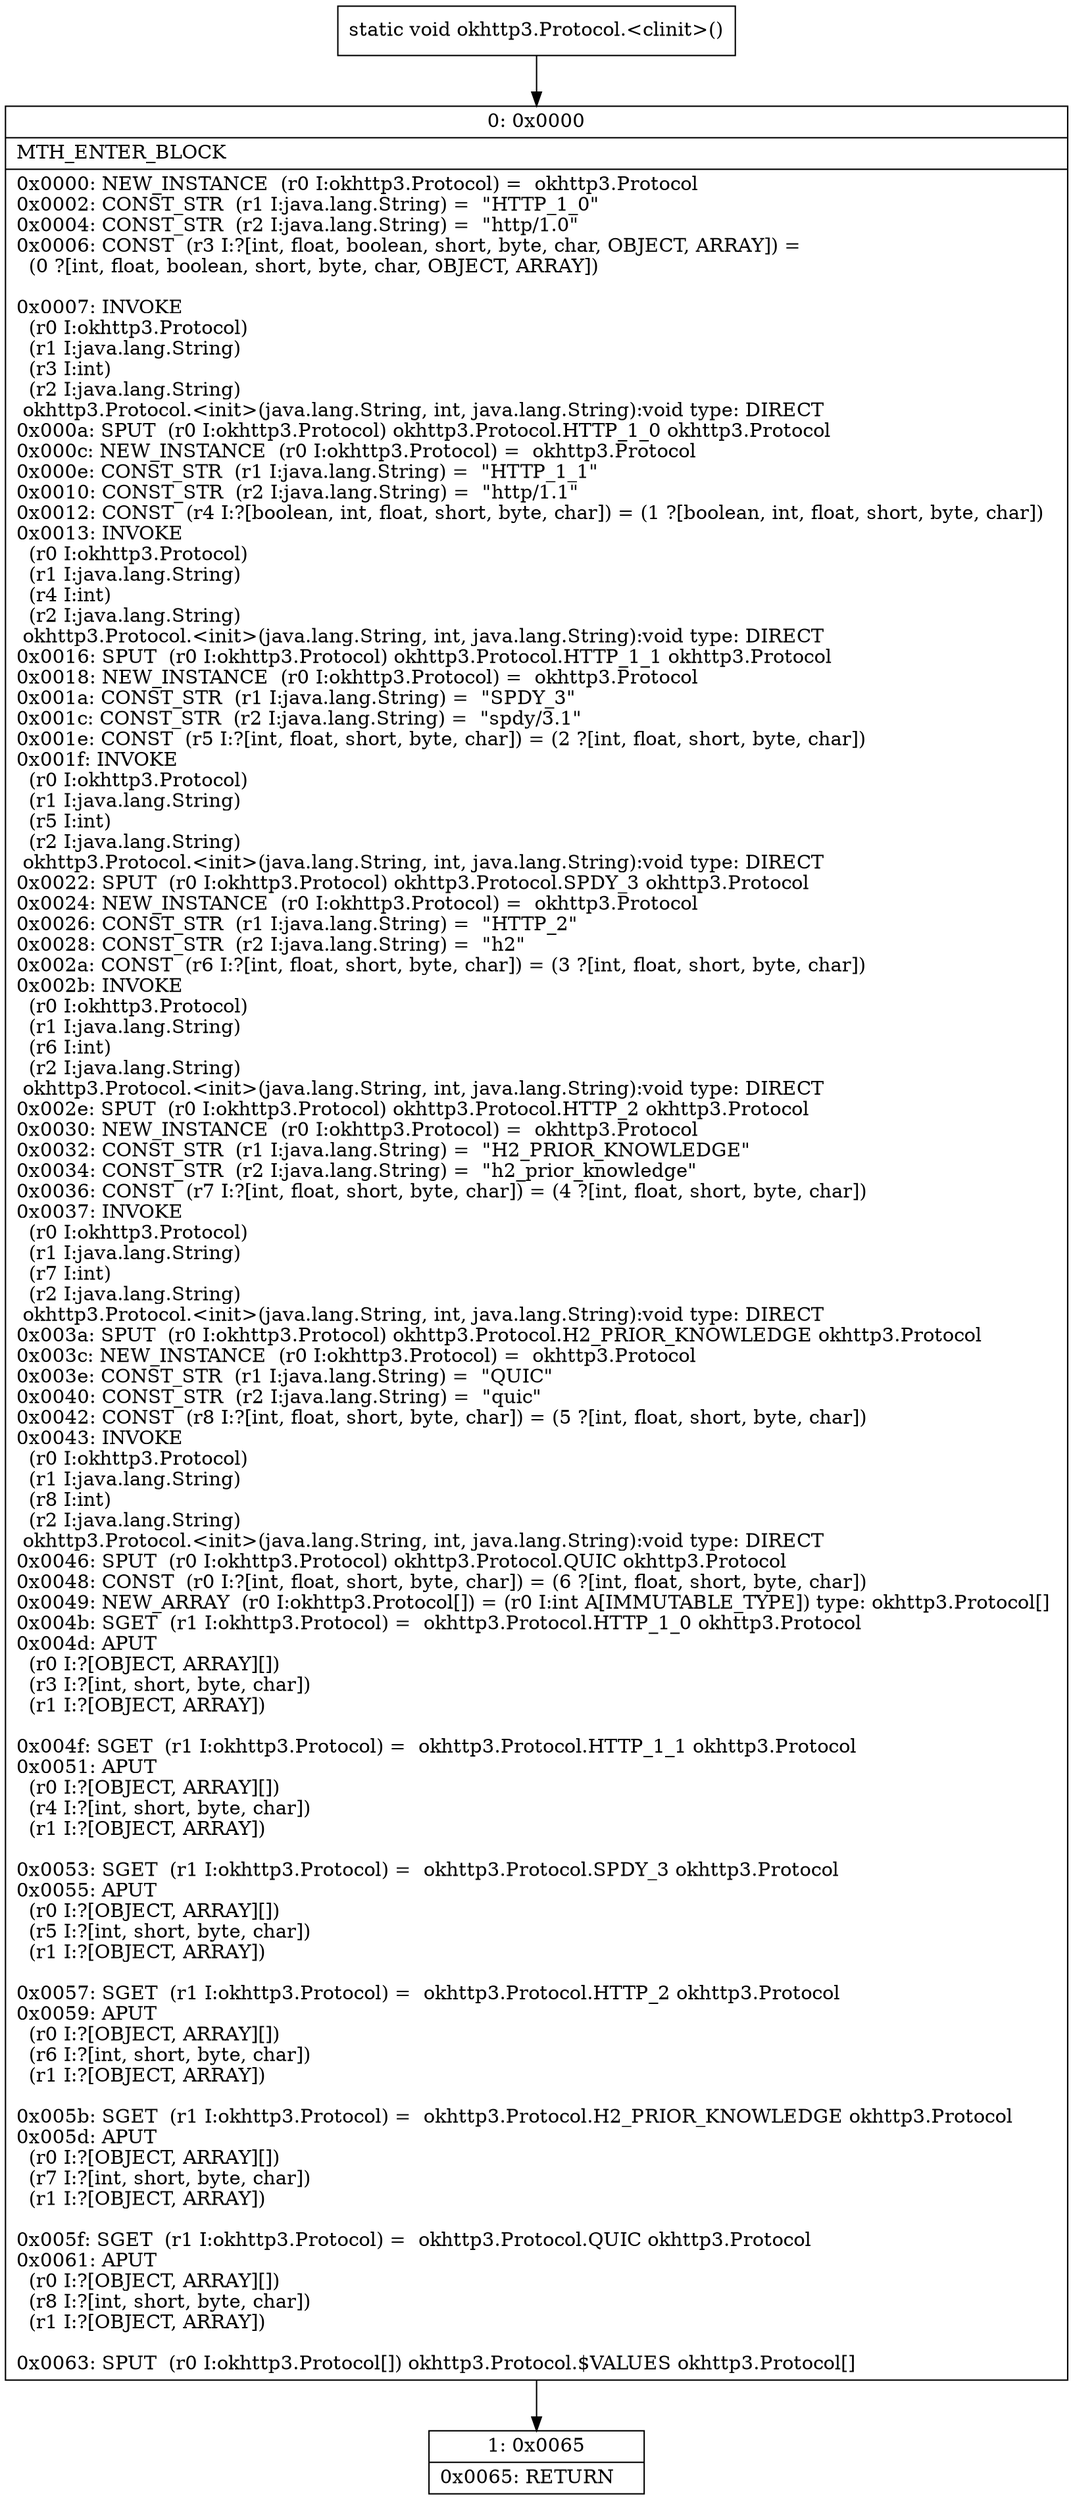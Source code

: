 digraph "CFG forokhttp3.Protocol.\<clinit\>()V" {
Node_0 [shape=record,label="{0\:\ 0x0000|MTH_ENTER_BLOCK\l|0x0000: NEW_INSTANCE  (r0 I:okhttp3.Protocol) =  okhttp3.Protocol \l0x0002: CONST_STR  (r1 I:java.lang.String) =  \"HTTP_1_0\" \l0x0004: CONST_STR  (r2 I:java.lang.String) =  \"http\/1.0\" \l0x0006: CONST  (r3 I:?[int, float, boolean, short, byte, char, OBJECT, ARRAY]) = \l  (0 ?[int, float, boolean, short, byte, char, OBJECT, ARRAY])\l \l0x0007: INVOKE  \l  (r0 I:okhttp3.Protocol)\l  (r1 I:java.lang.String)\l  (r3 I:int)\l  (r2 I:java.lang.String)\l okhttp3.Protocol.\<init\>(java.lang.String, int, java.lang.String):void type: DIRECT \l0x000a: SPUT  (r0 I:okhttp3.Protocol) okhttp3.Protocol.HTTP_1_0 okhttp3.Protocol \l0x000c: NEW_INSTANCE  (r0 I:okhttp3.Protocol) =  okhttp3.Protocol \l0x000e: CONST_STR  (r1 I:java.lang.String) =  \"HTTP_1_1\" \l0x0010: CONST_STR  (r2 I:java.lang.String) =  \"http\/1.1\" \l0x0012: CONST  (r4 I:?[boolean, int, float, short, byte, char]) = (1 ?[boolean, int, float, short, byte, char]) \l0x0013: INVOKE  \l  (r0 I:okhttp3.Protocol)\l  (r1 I:java.lang.String)\l  (r4 I:int)\l  (r2 I:java.lang.String)\l okhttp3.Protocol.\<init\>(java.lang.String, int, java.lang.String):void type: DIRECT \l0x0016: SPUT  (r0 I:okhttp3.Protocol) okhttp3.Protocol.HTTP_1_1 okhttp3.Protocol \l0x0018: NEW_INSTANCE  (r0 I:okhttp3.Protocol) =  okhttp3.Protocol \l0x001a: CONST_STR  (r1 I:java.lang.String) =  \"SPDY_3\" \l0x001c: CONST_STR  (r2 I:java.lang.String) =  \"spdy\/3.1\" \l0x001e: CONST  (r5 I:?[int, float, short, byte, char]) = (2 ?[int, float, short, byte, char]) \l0x001f: INVOKE  \l  (r0 I:okhttp3.Protocol)\l  (r1 I:java.lang.String)\l  (r5 I:int)\l  (r2 I:java.lang.String)\l okhttp3.Protocol.\<init\>(java.lang.String, int, java.lang.String):void type: DIRECT \l0x0022: SPUT  (r0 I:okhttp3.Protocol) okhttp3.Protocol.SPDY_3 okhttp3.Protocol \l0x0024: NEW_INSTANCE  (r0 I:okhttp3.Protocol) =  okhttp3.Protocol \l0x0026: CONST_STR  (r1 I:java.lang.String) =  \"HTTP_2\" \l0x0028: CONST_STR  (r2 I:java.lang.String) =  \"h2\" \l0x002a: CONST  (r6 I:?[int, float, short, byte, char]) = (3 ?[int, float, short, byte, char]) \l0x002b: INVOKE  \l  (r0 I:okhttp3.Protocol)\l  (r1 I:java.lang.String)\l  (r6 I:int)\l  (r2 I:java.lang.String)\l okhttp3.Protocol.\<init\>(java.lang.String, int, java.lang.String):void type: DIRECT \l0x002e: SPUT  (r0 I:okhttp3.Protocol) okhttp3.Protocol.HTTP_2 okhttp3.Protocol \l0x0030: NEW_INSTANCE  (r0 I:okhttp3.Protocol) =  okhttp3.Protocol \l0x0032: CONST_STR  (r1 I:java.lang.String) =  \"H2_PRIOR_KNOWLEDGE\" \l0x0034: CONST_STR  (r2 I:java.lang.String) =  \"h2_prior_knowledge\" \l0x0036: CONST  (r7 I:?[int, float, short, byte, char]) = (4 ?[int, float, short, byte, char]) \l0x0037: INVOKE  \l  (r0 I:okhttp3.Protocol)\l  (r1 I:java.lang.String)\l  (r7 I:int)\l  (r2 I:java.lang.String)\l okhttp3.Protocol.\<init\>(java.lang.String, int, java.lang.String):void type: DIRECT \l0x003a: SPUT  (r0 I:okhttp3.Protocol) okhttp3.Protocol.H2_PRIOR_KNOWLEDGE okhttp3.Protocol \l0x003c: NEW_INSTANCE  (r0 I:okhttp3.Protocol) =  okhttp3.Protocol \l0x003e: CONST_STR  (r1 I:java.lang.String) =  \"QUIC\" \l0x0040: CONST_STR  (r2 I:java.lang.String) =  \"quic\" \l0x0042: CONST  (r8 I:?[int, float, short, byte, char]) = (5 ?[int, float, short, byte, char]) \l0x0043: INVOKE  \l  (r0 I:okhttp3.Protocol)\l  (r1 I:java.lang.String)\l  (r8 I:int)\l  (r2 I:java.lang.String)\l okhttp3.Protocol.\<init\>(java.lang.String, int, java.lang.String):void type: DIRECT \l0x0046: SPUT  (r0 I:okhttp3.Protocol) okhttp3.Protocol.QUIC okhttp3.Protocol \l0x0048: CONST  (r0 I:?[int, float, short, byte, char]) = (6 ?[int, float, short, byte, char]) \l0x0049: NEW_ARRAY  (r0 I:okhttp3.Protocol[]) = (r0 I:int A[IMMUTABLE_TYPE]) type: okhttp3.Protocol[] \l0x004b: SGET  (r1 I:okhttp3.Protocol) =  okhttp3.Protocol.HTTP_1_0 okhttp3.Protocol \l0x004d: APUT  \l  (r0 I:?[OBJECT, ARRAY][])\l  (r3 I:?[int, short, byte, char])\l  (r1 I:?[OBJECT, ARRAY])\l \l0x004f: SGET  (r1 I:okhttp3.Protocol) =  okhttp3.Protocol.HTTP_1_1 okhttp3.Protocol \l0x0051: APUT  \l  (r0 I:?[OBJECT, ARRAY][])\l  (r4 I:?[int, short, byte, char])\l  (r1 I:?[OBJECT, ARRAY])\l \l0x0053: SGET  (r1 I:okhttp3.Protocol) =  okhttp3.Protocol.SPDY_3 okhttp3.Protocol \l0x0055: APUT  \l  (r0 I:?[OBJECT, ARRAY][])\l  (r5 I:?[int, short, byte, char])\l  (r1 I:?[OBJECT, ARRAY])\l \l0x0057: SGET  (r1 I:okhttp3.Protocol) =  okhttp3.Protocol.HTTP_2 okhttp3.Protocol \l0x0059: APUT  \l  (r0 I:?[OBJECT, ARRAY][])\l  (r6 I:?[int, short, byte, char])\l  (r1 I:?[OBJECT, ARRAY])\l \l0x005b: SGET  (r1 I:okhttp3.Protocol) =  okhttp3.Protocol.H2_PRIOR_KNOWLEDGE okhttp3.Protocol \l0x005d: APUT  \l  (r0 I:?[OBJECT, ARRAY][])\l  (r7 I:?[int, short, byte, char])\l  (r1 I:?[OBJECT, ARRAY])\l \l0x005f: SGET  (r1 I:okhttp3.Protocol) =  okhttp3.Protocol.QUIC okhttp3.Protocol \l0x0061: APUT  \l  (r0 I:?[OBJECT, ARRAY][])\l  (r8 I:?[int, short, byte, char])\l  (r1 I:?[OBJECT, ARRAY])\l \l0x0063: SPUT  (r0 I:okhttp3.Protocol[]) okhttp3.Protocol.$VALUES okhttp3.Protocol[] \l}"];
Node_1 [shape=record,label="{1\:\ 0x0065|0x0065: RETURN   \l}"];
MethodNode[shape=record,label="{static void okhttp3.Protocol.\<clinit\>() }"];
MethodNode -> Node_0;
Node_0 -> Node_1;
}

